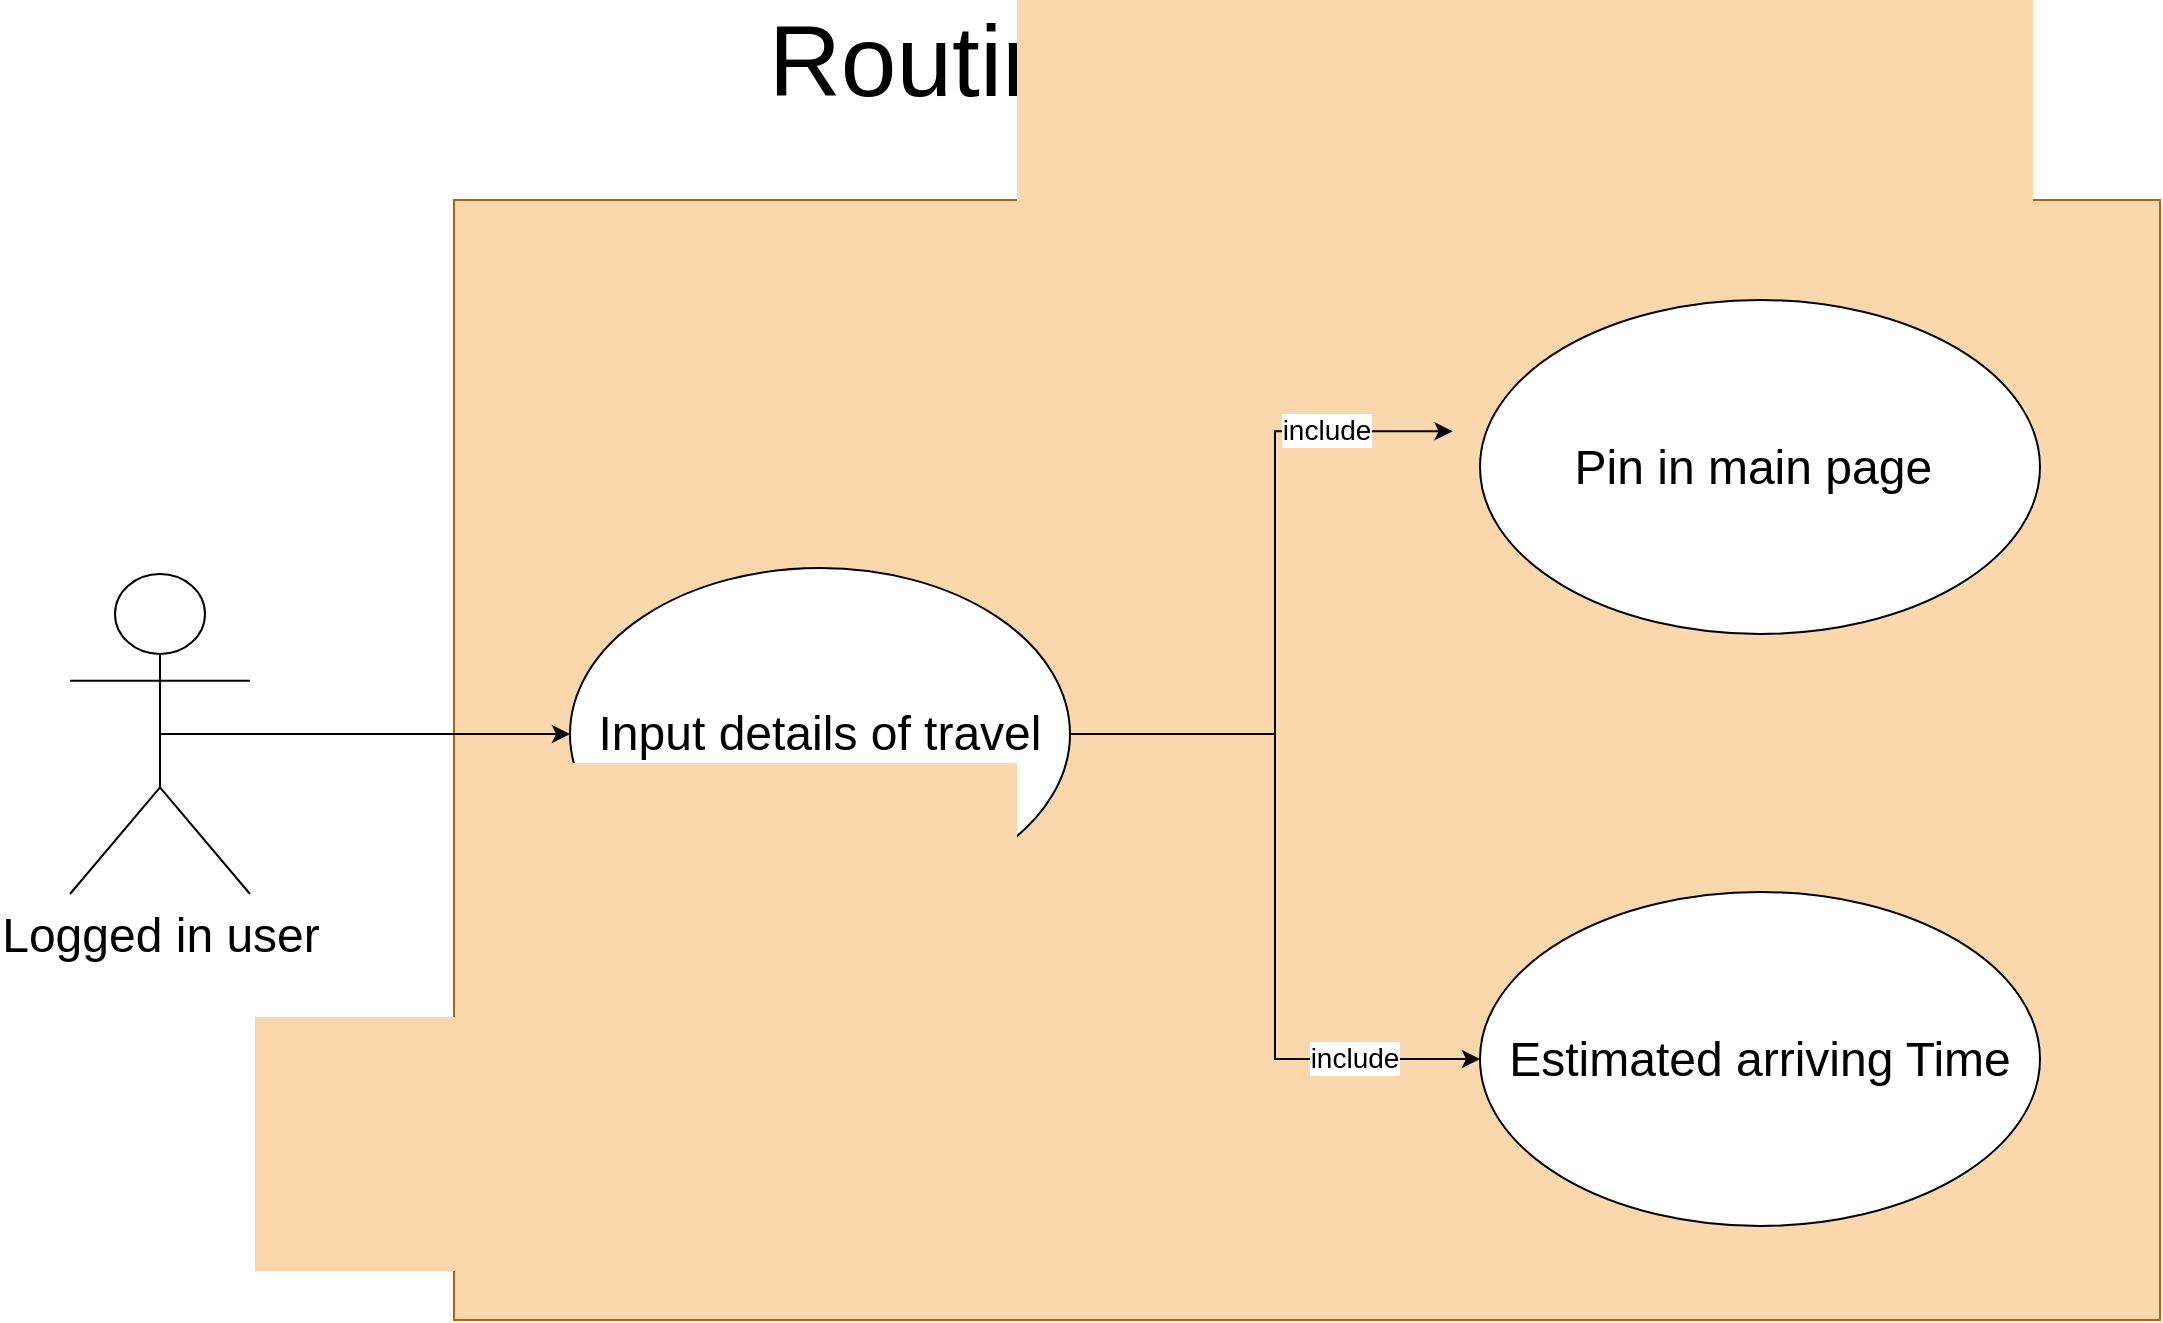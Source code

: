 <mxfile version="10.6.0" type="github"><diagram id="ujlkk0ajzMoTKcftP6X3" name="Page-1"><mxGraphModel dx="1836" dy="1328" grid="1" gridSize="10" guides="1" tooltips="1" connect="1" arrows="1" fold="1" page="1" pageScale="1" pageWidth="413" pageHeight="583" math="0" shadow="0"><root><mxCell id="0"/><mxCell id="1" parent="0"/><mxCell id="zvbHhU6sqSyQgO8En1-g-8" value="&lt;font style=&quot;font-size: 50px&quot;&gt;Routing and Observing&amp;nbsp;&lt;/font&gt;" style="text;html=1;strokeColor=none;fillColor=none;align=center;verticalAlign=middle;whiteSpace=wrap;rounded=0;" parent="1" vertex="1"><mxGeometry x="480" y="260" width="580" height="20" as="geometry"/></mxCell><mxCell id="r96SDJrde2CkiXRm2KGC-1" value="" style="rounded=0;whiteSpace=wrap;html=1;fillColor=#fad7ac;strokeColor=#b46504;" vertex="1" parent="1"><mxGeometry x="350" y="340" width="853" height="560" as="geometry"/></mxCell><mxCell id="r96SDJrde2CkiXRm2KGC-2" style="edgeStyle=orthogonalEdgeStyle;rounded=0;orthogonalLoop=1;jettySize=auto;html=1;exitX=0.5;exitY=0.5;exitDx=0;exitDy=0;exitPerimeter=0;" edge="1" parent="1" source="r96SDJrde2CkiXRm2KGC-3" target="r96SDJrde2CkiXRm2KGC-8"><mxGeometry relative="1" as="geometry"/></mxCell><mxCell id="r96SDJrde2CkiXRm2KGC-3" value="Logged in user&lt;br style=&quot;font-size: 24px&quot;&gt;" style="shape=umlActor;verticalLabelPosition=bottom;labelBackgroundColor=#ffffff;verticalAlign=top;html=1;outlineConnect=0;fontSize=24;" vertex="1" parent="1"><mxGeometry x="158" y="527" width="90" height="160" as="geometry"/></mxCell><mxCell id="r96SDJrde2CkiXRm2KGC-4" style="edgeStyle=orthogonalEdgeStyle;rounded=0;orthogonalLoop=1;jettySize=auto;html=1;exitX=1;exitY=0.5;exitDx=0;exitDy=0;entryX=-0.049;entryY=0.393;entryDx=0;entryDy=0;entryPerimeter=0;" edge="1" parent="1" source="r96SDJrde2CkiXRm2KGC-8" target="r96SDJrde2CkiXRm2KGC-9"><mxGeometry relative="1" as="geometry"/></mxCell><mxCell id="r96SDJrde2CkiXRm2KGC-5" value="include" style="text;html=1;resizable=0;points=[];align=center;verticalAlign=middle;labelBackgroundColor=#ffffff;fontSize=14;" vertex="1" connectable="0" parent="r96SDJrde2CkiXRm2KGC-4"><mxGeometry x="0.631" y="1" relative="1" as="geometry"><mxPoint as="offset"/></mxGeometry></mxCell><mxCell id="r96SDJrde2CkiXRm2KGC-6" style="edgeStyle=orthogonalEdgeStyle;rounded=0;orthogonalLoop=1;jettySize=auto;html=1;exitX=1;exitY=0.5;exitDx=0;exitDy=0;entryX=0;entryY=0.5;entryDx=0;entryDy=0;" edge="1" parent="1" source="r96SDJrde2CkiXRm2KGC-8" target="r96SDJrde2CkiXRm2KGC-10"><mxGeometry relative="1" as="geometry"/></mxCell><mxCell id="r96SDJrde2CkiXRm2KGC-7" value="include" style="text;html=1;resizable=0;points=[];align=center;verticalAlign=middle;labelBackgroundColor=#ffffff;fontSize=14;" vertex="1" connectable="0" parent="r96SDJrde2CkiXRm2KGC-6"><mxGeometry x="0.655" y="1" relative="1" as="geometry"><mxPoint as="offset"/></mxGeometry></mxCell><mxCell id="r96SDJrde2CkiXRm2KGC-8" value="Input details of travel" style="ellipse;whiteSpace=wrap;html=1;fontSize=24;" vertex="1" parent="1"><mxGeometry x="408" y="524" width="250" height="166" as="geometry"/></mxCell><mxCell id="r96SDJrde2CkiXRm2KGC-9" value="Pin in main page&amp;nbsp;" style="ellipse;whiteSpace=wrap;html=1;fontSize=24;" vertex="1" parent="1"><mxGeometry x="863" y="390" width="280" height="167" as="geometry"/></mxCell><mxCell id="r96SDJrde2CkiXRm2KGC-10" value="&lt;div&gt;Estimated arriving Time&lt;/div&gt;" style="ellipse;whiteSpace=wrap;html=1;fontSize=24;" vertex="1" parent="1"><mxGeometry x="863" y="686" width="280" height="167" as="geometry"/></mxCell></root></mxGraphModel></diagram></mxfile>